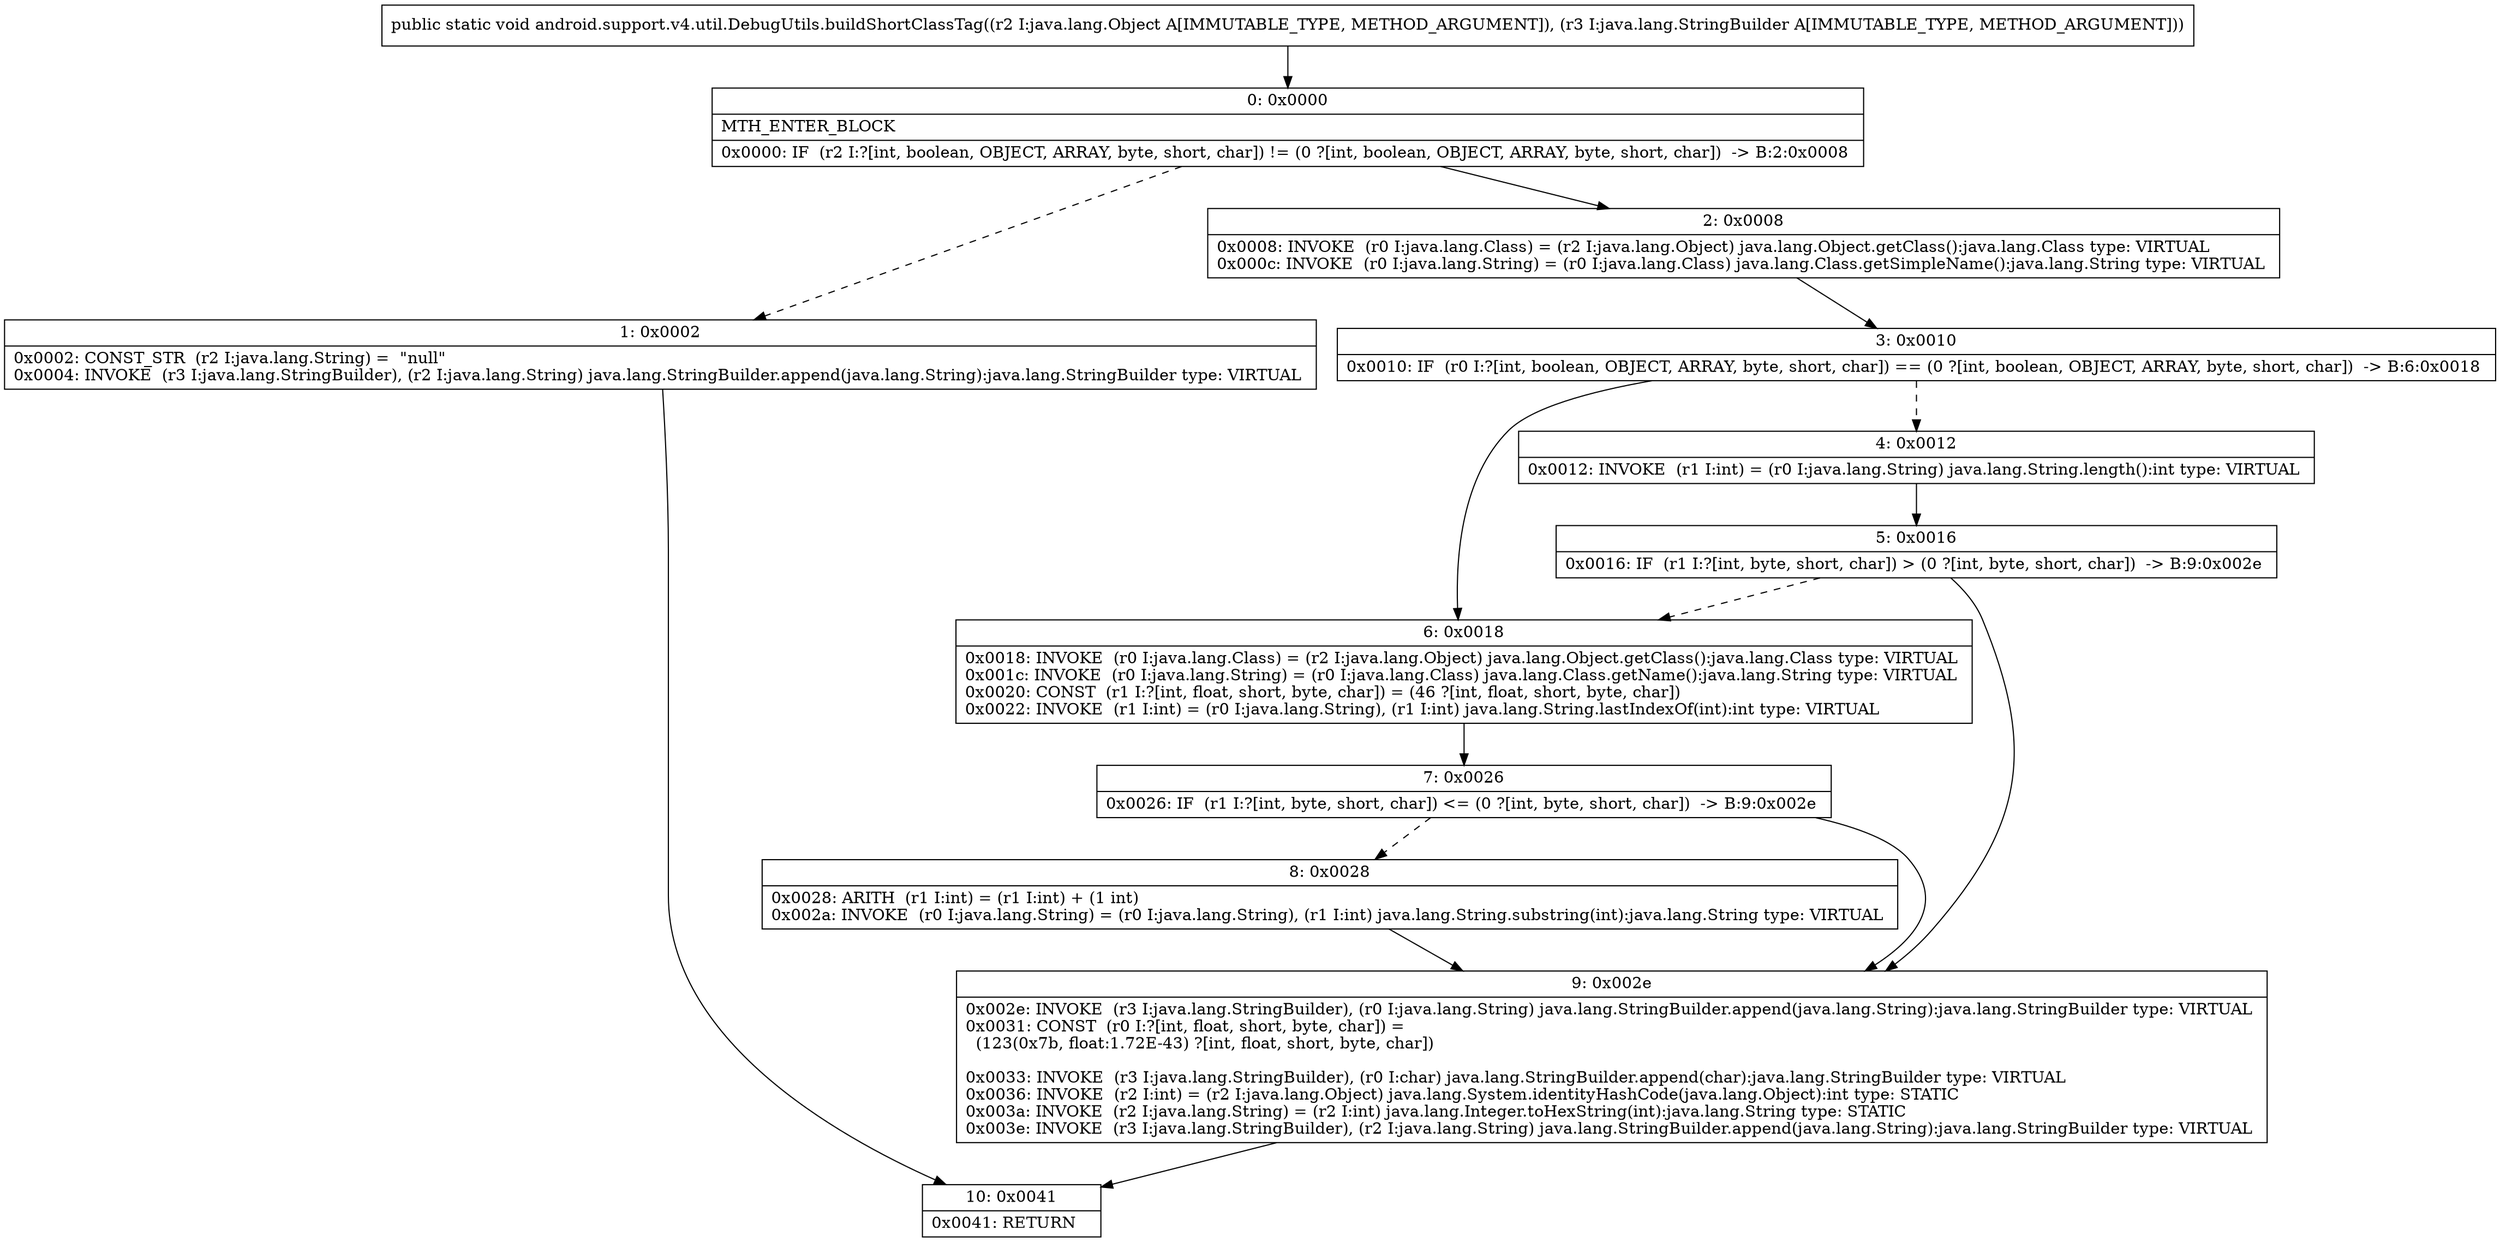 digraph "CFG forandroid.support.v4.util.DebugUtils.buildShortClassTag(Ljava\/lang\/Object;Ljava\/lang\/StringBuilder;)V" {
Node_0 [shape=record,label="{0\:\ 0x0000|MTH_ENTER_BLOCK\l|0x0000: IF  (r2 I:?[int, boolean, OBJECT, ARRAY, byte, short, char]) != (0 ?[int, boolean, OBJECT, ARRAY, byte, short, char])  \-\> B:2:0x0008 \l}"];
Node_1 [shape=record,label="{1\:\ 0x0002|0x0002: CONST_STR  (r2 I:java.lang.String) =  \"null\" \l0x0004: INVOKE  (r3 I:java.lang.StringBuilder), (r2 I:java.lang.String) java.lang.StringBuilder.append(java.lang.String):java.lang.StringBuilder type: VIRTUAL \l}"];
Node_2 [shape=record,label="{2\:\ 0x0008|0x0008: INVOKE  (r0 I:java.lang.Class) = (r2 I:java.lang.Object) java.lang.Object.getClass():java.lang.Class type: VIRTUAL \l0x000c: INVOKE  (r0 I:java.lang.String) = (r0 I:java.lang.Class) java.lang.Class.getSimpleName():java.lang.String type: VIRTUAL \l}"];
Node_3 [shape=record,label="{3\:\ 0x0010|0x0010: IF  (r0 I:?[int, boolean, OBJECT, ARRAY, byte, short, char]) == (0 ?[int, boolean, OBJECT, ARRAY, byte, short, char])  \-\> B:6:0x0018 \l}"];
Node_4 [shape=record,label="{4\:\ 0x0012|0x0012: INVOKE  (r1 I:int) = (r0 I:java.lang.String) java.lang.String.length():int type: VIRTUAL \l}"];
Node_5 [shape=record,label="{5\:\ 0x0016|0x0016: IF  (r1 I:?[int, byte, short, char]) \> (0 ?[int, byte, short, char])  \-\> B:9:0x002e \l}"];
Node_6 [shape=record,label="{6\:\ 0x0018|0x0018: INVOKE  (r0 I:java.lang.Class) = (r2 I:java.lang.Object) java.lang.Object.getClass():java.lang.Class type: VIRTUAL \l0x001c: INVOKE  (r0 I:java.lang.String) = (r0 I:java.lang.Class) java.lang.Class.getName():java.lang.String type: VIRTUAL \l0x0020: CONST  (r1 I:?[int, float, short, byte, char]) = (46 ?[int, float, short, byte, char]) \l0x0022: INVOKE  (r1 I:int) = (r0 I:java.lang.String), (r1 I:int) java.lang.String.lastIndexOf(int):int type: VIRTUAL \l}"];
Node_7 [shape=record,label="{7\:\ 0x0026|0x0026: IF  (r1 I:?[int, byte, short, char]) \<= (0 ?[int, byte, short, char])  \-\> B:9:0x002e \l}"];
Node_8 [shape=record,label="{8\:\ 0x0028|0x0028: ARITH  (r1 I:int) = (r1 I:int) + (1 int) \l0x002a: INVOKE  (r0 I:java.lang.String) = (r0 I:java.lang.String), (r1 I:int) java.lang.String.substring(int):java.lang.String type: VIRTUAL \l}"];
Node_9 [shape=record,label="{9\:\ 0x002e|0x002e: INVOKE  (r3 I:java.lang.StringBuilder), (r0 I:java.lang.String) java.lang.StringBuilder.append(java.lang.String):java.lang.StringBuilder type: VIRTUAL \l0x0031: CONST  (r0 I:?[int, float, short, byte, char]) = \l  (123(0x7b, float:1.72E\-43) ?[int, float, short, byte, char])\l \l0x0033: INVOKE  (r3 I:java.lang.StringBuilder), (r0 I:char) java.lang.StringBuilder.append(char):java.lang.StringBuilder type: VIRTUAL \l0x0036: INVOKE  (r2 I:int) = (r2 I:java.lang.Object) java.lang.System.identityHashCode(java.lang.Object):int type: STATIC \l0x003a: INVOKE  (r2 I:java.lang.String) = (r2 I:int) java.lang.Integer.toHexString(int):java.lang.String type: STATIC \l0x003e: INVOKE  (r3 I:java.lang.StringBuilder), (r2 I:java.lang.String) java.lang.StringBuilder.append(java.lang.String):java.lang.StringBuilder type: VIRTUAL \l}"];
Node_10 [shape=record,label="{10\:\ 0x0041|0x0041: RETURN   \l}"];
MethodNode[shape=record,label="{public static void android.support.v4.util.DebugUtils.buildShortClassTag((r2 I:java.lang.Object A[IMMUTABLE_TYPE, METHOD_ARGUMENT]), (r3 I:java.lang.StringBuilder A[IMMUTABLE_TYPE, METHOD_ARGUMENT])) }"];
MethodNode -> Node_0;
Node_0 -> Node_1[style=dashed];
Node_0 -> Node_2;
Node_1 -> Node_10;
Node_2 -> Node_3;
Node_3 -> Node_4[style=dashed];
Node_3 -> Node_6;
Node_4 -> Node_5;
Node_5 -> Node_6[style=dashed];
Node_5 -> Node_9;
Node_6 -> Node_7;
Node_7 -> Node_8[style=dashed];
Node_7 -> Node_9;
Node_8 -> Node_9;
Node_9 -> Node_10;
}

